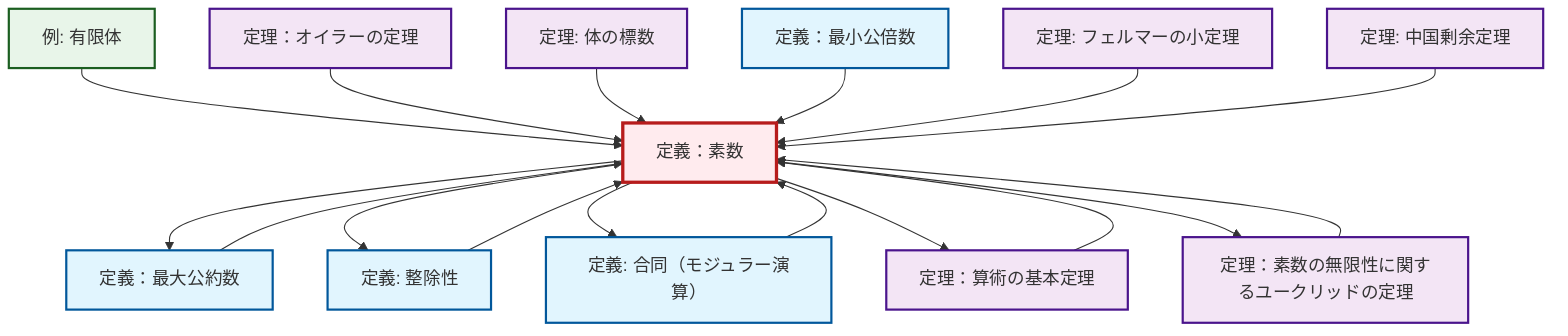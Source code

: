 graph TD
    classDef definition fill:#e1f5fe,stroke:#01579b,stroke-width:2px
    classDef theorem fill:#f3e5f5,stroke:#4a148c,stroke-width:2px
    classDef axiom fill:#fff3e0,stroke:#e65100,stroke-width:2px
    classDef example fill:#e8f5e9,stroke:#1b5e20,stroke-width:2px
    classDef current fill:#ffebee,stroke:#b71c1c,stroke-width:3px
    ex-finite-field["例: 有限体"]:::example
    thm-chinese-remainder["定理: 中国剰余定理"]:::theorem
    def-congruence["定義: 合同（モジュラー演算）"]:::definition
    def-gcd["定義：最大公約数"]:::definition
    thm-fundamental-arithmetic["定理：算術の基本定理"]:::theorem
    thm-field-characteristic["定理: 体の標数"]:::theorem
    def-lcm["定義：最小公倍数"]:::definition
    def-prime["定義：素数"]:::definition
    thm-euler["定理：オイラーの定理"]:::theorem
    def-divisibility["定義: 整除性"]:::definition
    thm-euclid-infinitude-primes["定理：素数の無限性に関するユークリッドの定理"]:::theorem
    thm-fermat-little["定理: フェルマーの小定理"]:::theorem
    def-divisibility --> def-prime
    def-prime --> def-gcd
    thm-fundamental-arithmetic --> def-prime
    def-prime --> def-divisibility
    def-prime --> def-congruence
    ex-finite-field --> def-prime
    thm-euler --> def-prime
    def-congruence --> def-prime
    thm-field-characteristic --> def-prime
    thm-euclid-infinitude-primes --> def-prime
    def-gcd --> def-prime
    def-lcm --> def-prime
    thm-fermat-little --> def-prime
    thm-chinese-remainder --> def-prime
    def-prime --> thm-fundamental-arithmetic
    def-prime --> thm-euclid-infinitude-primes
    class def-prime current